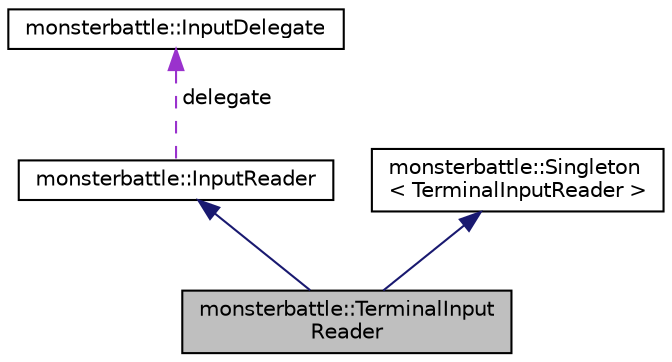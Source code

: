 digraph "monsterbattle::TerminalInputReader"
{
  edge [fontname="Helvetica",fontsize="10",labelfontname="Helvetica",labelfontsize="10"];
  node [fontname="Helvetica",fontsize="10",shape=record];
  Node3 [label="monsterbattle::TerminalInput\lReader",height=0.2,width=0.4,color="black", fillcolor="grey75", style="filled", fontcolor="black"];
  Node4 -> Node3 [dir="back",color="midnightblue",fontsize="10",style="solid"];
  Node4 [label="monsterbattle::InputReader",height=0.2,width=0.4,color="black", fillcolor="white", style="filled",URL="$classmonsterbattle_1_1InputReader.html"];
  Node5 -> Node4 [dir="back",color="darkorchid3",fontsize="10",style="dashed",label=" delegate" ];
  Node5 [label="monsterbattle::InputDelegate",height=0.2,width=0.4,color="black", fillcolor="white", style="filled",URL="$structmonsterbattle_1_1InputDelegate.html"];
  Node6 -> Node3 [dir="back",color="midnightblue",fontsize="10",style="solid"];
  Node6 [label="monsterbattle::Singleton\l\< TerminalInputReader \>",height=0.2,width=0.4,color="black", fillcolor="white", style="filled",URL="$structmonsterbattle_1_1Singleton.html"];
}
